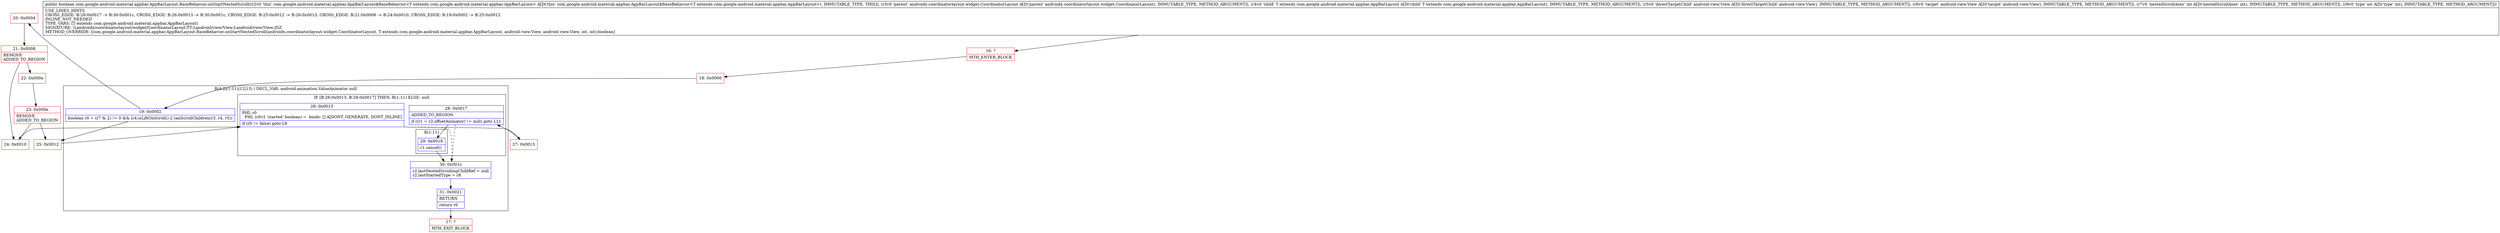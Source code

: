 digraph "CFG forcom.google.android.material.appbar.AppBarLayout.BaseBehavior.onStartNestedScroll(Landroidx\/coordinatorlayout\/widget\/CoordinatorLayout;Lcom\/google\/android\/material\/appbar\/AppBarLayout;Landroid\/view\/View;Landroid\/view\/View;II)Z" {
subgraph cluster_Region_1586776570 {
label = "R(4:2|(1:11)|12|13) | DECL_VAR: android.animation.ValueAnimator null\l";
node [shape=record,color=blue];
Node_19 [shape=record,label="{19\:\ 0x0002|boolean r0 = (r7 & 2) != 0 && (r4.isLiftOnScroll() \|\| canScrollChildren(r3, r4, r5))\l}"];
subgraph cluster_IfRegion_516649060 {
label = "IF [B:26:0x0013, B:28:0x0017] THEN: R(1:11) ELSE: null";
node [shape=record,color=blue];
Node_26 [shape=record,label="{26\:\ 0x0013|PHI: r0 \l  PHI: (r0v2 'started' boolean) =  binds: [] A[DONT_GENERATE, DONT_INLINE]\l|if (r0 != false) goto L9\l}"];
Node_28 [shape=record,label="{28\:\ 0x0017|ADDED_TO_REGION\l|if ((r1 = r2.offsetAnimator) != null) goto L11\l}"];
subgraph cluster_Region_1620679403 {
label = "R(1:11)";
node [shape=record,color=blue];
Node_29 [shape=record,label="{29\:\ 0x0019|r1.cancel()\l}"];
}
}
Node_30 [shape=record,label="{30\:\ 0x001c|r2.lastNestedScrollingChildRef = null\lr2.lastStartedType = r8\l}"];
Node_31 [shape=record,label="{31\:\ 0x0021|RETURN\l|return r0\l}"];
}
Node_16 [shape=record,color=red,label="{16\:\ ?|MTH_ENTER_BLOCK\l}"];
Node_18 [shape=record,color=red,label="{18\:\ 0x0000}"];
Node_20 [shape=record,color=red,label="{20\:\ 0x0004}"];
Node_21 [shape=record,color=red,label="{21\:\ 0x0008|REMOVE\lADDED_TO_REGION\l}"];
Node_22 [shape=record,color=red,label="{22\:\ 0x000a}"];
Node_23 [shape=record,color=red,label="{23\:\ 0x000e|REMOVE\lADDED_TO_REGION\l}"];
Node_24 [shape=record,color=red,label="{24\:\ 0x0010}"];
Node_27 [shape=record,color=red,label="{27\:\ 0x0015}"];
Node_17 [shape=record,color=red,label="{17\:\ ?|MTH_EXIT_BLOCK\l}"];
Node_25 [shape=record,color=red,label="{25\:\ 0x0012}"];
MethodNode[shape=record,label="{public boolean com.google.android.material.appbar.AppBarLayout.BaseBehavior.onStartNestedScroll((r2v0 'this' com.google.android.material.appbar.AppBarLayout$BaseBehavior\<T extends com.google.android.material.appbar.AppBarLayout\> A[D('this' com.google.android.material.appbar.AppBarLayout$BaseBehavior\<T extends com.google.android.material.appbar.AppBarLayout\>), IMMUTABLE_TYPE, THIS]), (r3v0 'parent' androidx.coordinatorlayout.widget.CoordinatorLayout A[D('parent' androidx.coordinatorlayout.widget.CoordinatorLayout), IMMUTABLE_TYPE, METHOD_ARGUMENT]), (r4v0 'child' T extends com.google.android.material.appbar.AppBarLayout A[D('child' T extends com.google.android.material.appbar.AppBarLayout), IMMUTABLE_TYPE, METHOD_ARGUMENT]), (r5v0 'directTargetChild' android.view.View A[D('directTargetChild' android.view.View), IMMUTABLE_TYPE, METHOD_ARGUMENT]), (r6v0 'target' android.view.View A[D('target' android.view.View), IMMUTABLE_TYPE, METHOD_ARGUMENT]), (r7v0 'nestedScrollAxes' int A[D('nestedScrollAxes' int), IMMUTABLE_TYPE, METHOD_ARGUMENT]), (r8v0 'type' int A[D('type' int), IMMUTABLE_TYPE, METHOD_ARGUMENT]))  | USE_LINES_HINTS\lCROSS_EDGE: B:28:0x0017 \-\> B:30:0x001c, CROSS_EDGE: B:26:0x0013 \-\> B:30:0x001c, CROSS_EDGE: B:25:0x0012 \-\> B:26:0x0013, CROSS_EDGE: B:21:0x0008 \-\> B:24:0x0010, CROSS_EDGE: B:19:0x0002 \-\> B:25:0x0012\lINLINE_NOT_NEEDED\lTYPE_VARS: [T extends com.google.android.material.appbar.AppBarLayout]\lSIGNATURE: (Landroidx\/coordinatorlayout\/widget\/CoordinatorLayout;TT;Landroid\/view\/View;Landroid\/view\/View;II)Z\lMETHOD_OVERRIDE: [com.google.android.material.appbar.AppBarLayout.BaseBehavior.onStartNestedScroll(androidx.coordinatorlayout.widget.CoordinatorLayout, T extends com.google.android.material.appbar.AppBarLayout, android.view.View, android.view.View, int, int):boolean]\l}"];
MethodNode -> Node_16;Node_19 -> Node_20;
Node_19 -> Node_25;
Node_26 -> Node_27;
Node_26 -> Node_30[style=dashed];
Node_28 -> Node_29;
Node_28 -> Node_30[style=dashed];
Node_29 -> Node_30;
Node_30 -> Node_31;
Node_31 -> Node_17;
Node_16 -> Node_18;
Node_18 -> Node_19;
Node_20 -> Node_21;
Node_21 -> Node_22;
Node_21 -> Node_24;
Node_22 -> Node_23;
Node_23 -> Node_24;
Node_23 -> Node_25;
Node_24 -> Node_26;
Node_27 -> Node_28;
Node_25 -> Node_26;
}

